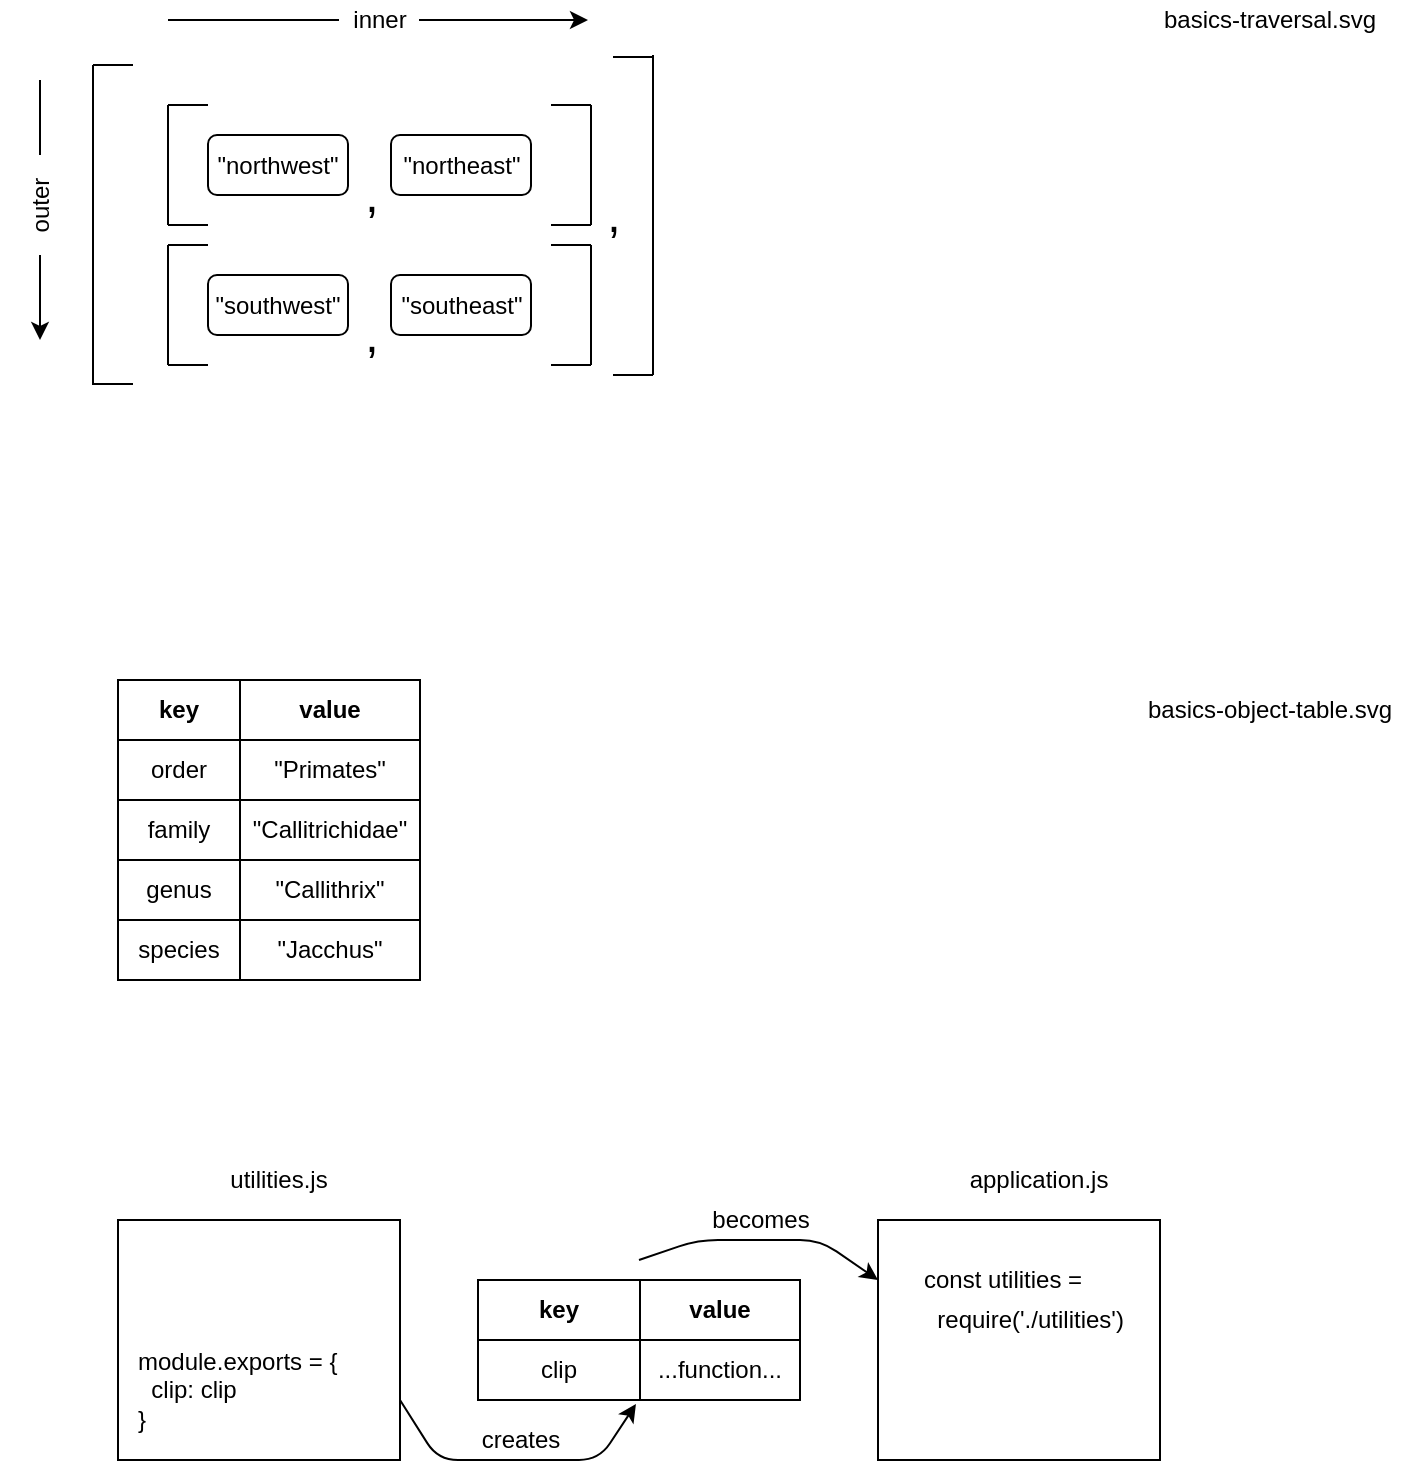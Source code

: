 <mxfile pages="1" version="11.2.5" type="device"><diagram id="yaVWIH-jsMG8yFeUNM9y" name="Page-1"><mxGraphModel dx="946" dy="682" grid="1" gridSize="10" guides="1" tooltips="1" connect="1" arrows="1" fold="1" page="1" pageScale="1" pageWidth="850" pageHeight="1100" math="0" shadow="0"><root><mxCell id="0"/><mxCell id="1" parent="0"/><mxCell id="ehCCegBhxLNUvKn-SRgZ-10" value="&quot;northwest&quot;" style="rounded=1;whiteSpace=wrap;html=1;" parent="1" vertex="1"><mxGeometry x="124" y="97.5" width="70" height="30" as="geometry"/></mxCell><mxCell id="7VUxJgYunSUiz5GQyUIl-3" value="basics-traversal.svg" style="text;html=1;strokeColor=none;fillColor=none;align=center;verticalAlign=middle;whiteSpace=wrap;rounded=0;" parent="1" vertex="1"><mxGeometry x="590" y="30" width="130" height="20" as="geometry"/></mxCell><mxCell id="zcH3vVJtxSNipSD07W4o-1" value="&quot;northeast&quot;" style="rounded=1;whiteSpace=wrap;html=1;" parent="1" vertex="1"><mxGeometry x="215.5" y="97.5" width="70" height="30" as="geometry"/></mxCell><mxCell id="zcH3vVJtxSNipSD07W4o-4" value="&quot;southwest&quot;" style="rounded=1;whiteSpace=wrap;html=1;" parent="1" vertex="1"><mxGeometry x="124" y="167.5" width="70" height="30" as="geometry"/></mxCell><mxCell id="zcH3vVJtxSNipSD07W4o-5" value="&quot;southeast&quot;" style="rounded=1;whiteSpace=wrap;html=1;" parent="1" vertex="1"><mxGeometry x="215.5" y="167.5" width="70" height="30" as="geometry"/></mxCell><mxCell id="zcH3vVJtxSNipSD07W4o-9" value="" style="group;strokeWidth=5;" parent="1" vertex="1" connectable="0"><mxGeometry x="104" y="82.5" width="20" height="60" as="geometry"/></mxCell><mxCell id="zcH3vVJtxSNipSD07W4o-6" value="" style="endArrow=none;html=1;" parent="zcH3vVJtxSNipSD07W4o-9" edge="1"><mxGeometry width="50" height="50" relative="1" as="geometry"><mxPoint y="60" as="sourcePoint"/><mxPoint as="targetPoint"/></mxGeometry></mxCell><mxCell id="zcH3vVJtxSNipSD07W4o-7" value="" style="endArrow=none;html=1;" parent="zcH3vVJtxSNipSD07W4o-9" edge="1"><mxGeometry width="50" height="50" relative="1" as="geometry"><mxPoint y="60" as="sourcePoint"/><mxPoint x="20" y="60" as="targetPoint"/></mxGeometry></mxCell><mxCell id="zcH3vVJtxSNipSD07W4o-8" value="" style="endArrow=none;html=1;" parent="zcH3vVJtxSNipSD07W4o-9" edge="1"><mxGeometry width="50" height="50" relative="1" as="geometry"><mxPoint as="sourcePoint"/><mxPoint x="20" as="targetPoint"/></mxGeometry></mxCell><mxCell id="zcH3vVJtxSNipSD07W4o-10" value="" style="group;strokeWidth=5;" parent="1" vertex="1" connectable="0"><mxGeometry x="104" y="152.5" width="20" height="60" as="geometry"/></mxCell><mxCell id="zcH3vVJtxSNipSD07W4o-11" value="" style="endArrow=none;html=1;" parent="zcH3vVJtxSNipSD07W4o-10" edge="1"><mxGeometry width="50" height="50" relative="1" as="geometry"><mxPoint y="60" as="sourcePoint"/><mxPoint as="targetPoint"/></mxGeometry></mxCell><mxCell id="zcH3vVJtxSNipSD07W4o-12" value="" style="endArrow=none;html=1;" parent="zcH3vVJtxSNipSD07W4o-10" edge="1"><mxGeometry width="50" height="50" relative="1" as="geometry"><mxPoint y="60" as="sourcePoint"/><mxPoint x="20" y="60" as="targetPoint"/></mxGeometry></mxCell><mxCell id="zcH3vVJtxSNipSD07W4o-13" value="" style="endArrow=none;html=1;" parent="zcH3vVJtxSNipSD07W4o-10" edge="1"><mxGeometry width="50" height="50" relative="1" as="geometry"><mxPoint as="sourcePoint"/><mxPoint x="20" as="targetPoint"/></mxGeometry></mxCell><mxCell id="zcH3vVJtxSNipSD07W4o-18" value="" style="group" parent="1" vertex="1" connectable="0"><mxGeometry x="295.5" y="82.5" width="20" height="60" as="geometry"/></mxCell><mxCell id="zcH3vVJtxSNipSD07W4o-15" value="" style="endArrow=none;html=1;" parent="zcH3vVJtxSNipSD07W4o-18" edge="1"><mxGeometry width="50" height="50" relative="1" as="geometry"><mxPoint x="20" as="sourcePoint"/><mxPoint x="20" y="60" as="targetPoint"/></mxGeometry></mxCell><mxCell id="zcH3vVJtxSNipSD07W4o-16" value="" style="endArrow=none;html=1;" parent="zcH3vVJtxSNipSD07W4o-18" edge="1"><mxGeometry width="50" height="50" relative="1" as="geometry"><mxPoint y="60" as="sourcePoint"/><mxPoint x="20" y="60" as="targetPoint"/></mxGeometry></mxCell><mxCell id="zcH3vVJtxSNipSD07W4o-17" value="" style="endArrow=none;html=1;" parent="zcH3vVJtxSNipSD07W4o-18" edge="1"><mxGeometry width="50" height="50" relative="1" as="geometry"><mxPoint as="sourcePoint"/><mxPoint x="20" as="targetPoint"/></mxGeometry></mxCell><mxCell id="zcH3vVJtxSNipSD07W4o-19" value="" style="group" parent="1" vertex="1" connectable="0"><mxGeometry x="295.5" y="152.5" width="20" height="60" as="geometry"/></mxCell><mxCell id="zcH3vVJtxSNipSD07W4o-20" value="" style="endArrow=none;html=1;" parent="zcH3vVJtxSNipSD07W4o-19" edge="1"><mxGeometry width="50" height="50" relative="1" as="geometry"><mxPoint x="20" as="sourcePoint"/><mxPoint x="20" y="60" as="targetPoint"/></mxGeometry></mxCell><mxCell id="zcH3vVJtxSNipSD07W4o-21" value="" style="endArrow=none;html=1;" parent="zcH3vVJtxSNipSD07W4o-19" edge="1"><mxGeometry width="50" height="50" relative="1" as="geometry"><mxPoint y="60" as="sourcePoint"/><mxPoint x="20" y="60" as="targetPoint"/></mxGeometry></mxCell><mxCell id="zcH3vVJtxSNipSD07W4o-22" value="" style="endArrow=none;html=1;" parent="zcH3vVJtxSNipSD07W4o-19" edge="1"><mxGeometry width="50" height="50" relative="1" as="geometry"><mxPoint as="sourcePoint"/><mxPoint x="20" as="targetPoint"/></mxGeometry></mxCell><mxCell id="zcH3vVJtxSNipSD07W4o-23" value="&lt;font style=&quot;font-size: 24px&quot;&gt;,&lt;/font&gt;" style="text;html=1;strokeColor=none;fillColor=none;align=center;verticalAlign=middle;whiteSpace=wrap;rounded=0;" parent="1" vertex="1"><mxGeometry x="195.5" y="117.5" width="20" height="20" as="geometry"/></mxCell><mxCell id="zcH3vVJtxSNipSD07W4o-24" value="&lt;font style=&quot;font-size: 24px&quot;&gt;,&lt;/font&gt;" style="text;html=1;strokeColor=none;fillColor=none;align=center;verticalAlign=middle;whiteSpace=wrap;rounded=0;" parent="1" vertex="1"><mxGeometry x="195.5" y="187.5" width="20" height="20" as="geometry"/></mxCell><mxCell id="zcH3vVJtxSNipSD07W4o-25" value="&lt;font style=&quot;font-size: 24px&quot;&gt;,&lt;/font&gt;" style="text;html=1;strokeColor=none;fillColor=none;align=center;verticalAlign=middle;whiteSpace=wrap;rounded=0;" parent="1" vertex="1"><mxGeometry x="316.5" y="127.5" width="20" height="20" as="geometry"/></mxCell><mxCell id="zcH3vVJtxSNipSD07W4o-30" value="" style="group" parent="1" vertex="1" connectable="0"><mxGeometry x="66.5" y="62.5" width="20" height="160" as="geometry"/></mxCell><mxCell id="zcH3vVJtxSNipSD07W4o-26" value="" style="group;strokeWidth=5;" parent="zcH3vVJtxSNipSD07W4o-30" vertex="1" connectable="0"><mxGeometry width="20" height="160" as="geometry"/></mxCell><mxCell id="zcH3vVJtxSNipSD07W4o-27" value="" style="endArrow=none;html=1;" parent="zcH3vVJtxSNipSD07W4o-26" edge="1"><mxGeometry width="50" height="50" relative="1" as="geometry"><mxPoint y="160" as="sourcePoint"/><mxPoint as="targetPoint"/></mxGeometry></mxCell><mxCell id="zcH3vVJtxSNipSD07W4o-29" value="" style="endArrow=none;html=1;" parent="zcH3vVJtxSNipSD07W4o-26" edge="1"><mxGeometry width="50" height="50" relative="1" as="geometry"><mxPoint as="sourcePoint"/><mxPoint x="20" as="targetPoint"/></mxGeometry></mxCell><mxCell id="zcH3vVJtxSNipSD07W4o-28" value="" style="endArrow=none;html=1;" parent="zcH3vVJtxSNipSD07W4o-30" edge="1"><mxGeometry width="50" height="50" relative="1" as="geometry"><mxPoint y="159.5" as="sourcePoint"/><mxPoint x="20" y="159.5" as="targetPoint"/></mxGeometry></mxCell><mxCell id="zcH3vVJtxSNipSD07W4o-31" value="" style="group;rotation=180;" parent="1" vertex="1" connectable="0"><mxGeometry x="326.5" y="57.5" width="20" height="160" as="geometry"/></mxCell><mxCell id="zcH3vVJtxSNipSD07W4o-32" value="" style="group;strokeWidth=5;rotation=180;" parent="zcH3vVJtxSNipSD07W4o-31" vertex="1" connectable="0"><mxGeometry width="20" height="160" as="geometry"/></mxCell><mxCell id="zcH3vVJtxSNipSD07W4o-33" value="" style="endArrow=none;html=1;fontStyle=4" parent="zcH3vVJtxSNipSD07W4o-32" edge="1"><mxGeometry width="50" height="50" relative="1" as="geometry"><mxPoint x="20" as="sourcePoint"/><mxPoint x="20" y="160" as="targetPoint"/></mxGeometry></mxCell><mxCell id="zcH3vVJtxSNipSD07W4o-34" value="" style="endArrow=none;html=1;" parent="zcH3vVJtxSNipSD07W4o-32" edge="1"><mxGeometry width="50" height="50" relative="1" as="geometry"><mxPoint x="20" y="160" as="sourcePoint"/><mxPoint y="160" as="targetPoint"/></mxGeometry></mxCell><mxCell id="zcH3vVJtxSNipSD07W4o-35" value="" style="endArrow=none;html=1;" parent="zcH3vVJtxSNipSD07W4o-31" edge="1"><mxGeometry width="50" height="50" relative="1" as="geometry"><mxPoint x="20" y="1" as="sourcePoint"/><mxPoint y="1" as="targetPoint"/></mxGeometry></mxCell><mxCell id="zcH3vVJtxSNipSD07W4o-36" value="outer" style="text;html=1;strokeColor=none;fillColor=none;align=center;verticalAlign=middle;whiteSpace=wrap;rounded=0;direction=south;rotation=-90;" parent="1" vertex="1"><mxGeometry x="15" y="112.5" width="50" height="40" as="geometry"/></mxCell><mxCell id="zcH3vVJtxSNipSD07W4o-37" value="" style="endArrow=none;html=1;exitX=0.5;exitY=0;exitDx=0;exitDy=0;" parent="1" source="zcH3vVJtxSNipSD07W4o-36" edge="1"><mxGeometry width="50" height="50" relative="1" as="geometry"><mxPoint x="20" y="300" as="sourcePoint"/><mxPoint x="40" y="70" as="targetPoint"/></mxGeometry></mxCell><mxCell id="zcH3vVJtxSNipSD07W4o-38" value="" style="endArrow=classic;html=1;exitX=0.5;exitY=1;exitDx=0;exitDy=0;" parent="1" source="zcH3vVJtxSNipSD07W4o-36" edge="1"><mxGeometry width="50" height="50" relative="1" as="geometry"><mxPoint x="20" y="300" as="sourcePoint"/><mxPoint x="40" y="200" as="targetPoint"/></mxGeometry></mxCell><mxCell id="zcH3vVJtxSNipSD07W4o-39" value="inner" style="text;html=1;strokeColor=none;fillColor=none;align=center;verticalAlign=middle;whiteSpace=wrap;rounded=0;" parent="1" vertex="1"><mxGeometry x="189.5" y="30" width="40" height="20" as="geometry"/></mxCell><mxCell id="zcH3vVJtxSNipSD07W4o-40" value="" style="endArrow=none;html=1;entryX=0;entryY=0.5;entryDx=0;entryDy=0;" parent="1" target="zcH3vVJtxSNipSD07W4o-39" edge="1"><mxGeometry width="50" height="50" relative="1" as="geometry"><mxPoint x="104" y="40" as="sourcePoint"/><mxPoint x="54" y="250" as="targetPoint"/></mxGeometry></mxCell><mxCell id="zcH3vVJtxSNipSD07W4o-41" value="" style="endArrow=classic;html=1;exitX=1;exitY=0.5;exitDx=0;exitDy=0;" parent="1" source="zcH3vVJtxSNipSD07W4o-39" edge="1"><mxGeometry width="50" height="50" relative="1" as="geometry"><mxPoint x="4" y="300" as="sourcePoint"/><mxPoint x="314" y="40" as="targetPoint"/></mxGeometry></mxCell><mxCell id="zcH3vVJtxSNipSD07W4o-43" value="order" style="rounded=0;whiteSpace=wrap;html=1;strokeWidth=1;fillColor=none;align=center;" parent="1" vertex="1"><mxGeometry x="79" y="400" width="61" height="30" as="geometry"/></mxCell><mxCell id="zcH3vVJtxSNipSD07W4o-44" value="family" style="rounded=0;whiteSpace=wrap;html=1;strokeWidth=1;fillColor=none;align=center;" parent="1" vertex="1"><mxGeometry x="79" y="430" width="61" height="30" as="geometry"/></mxCell><mxCell id="zcH3vVJtxSNipSD07W4o-45" value="genus" style="rounded=0;whiteSpace=wrap;html=1;strokeWidth=1;fillColor=none;align=center;" parent="1" vertex="1"><mxGeometry x="79" y="460" width="61" height="30" as="geometry"/></mxCell><mxCell id="zcH3vVJtxSNipSD07W4o-46" value="species" style="rounded=0;whiteSpace=wrap;html=1;strokeWidth=1;fillColor=none;align=center;" parent="1" vertex="1"><mxGeometry x="79" y="490" width="61" height="30" as="geometry"/></mxCell><mxCell id="zcH3vVJtxSNipSD07W4o-47" value="&lt;b&gt;key&lt;/b&gt;" style="rounded=0;whiteSpace=wrap;html=1;strokeWidth=1;fillColor=none;align=center;" parent="1" vertex="1"><mxGeometry x="79" y="370" width="61" height="30" as="geometry"/></mxCell><mxCell id="zcH3vVJtxSNipSD07W4o-48" value="&quot;Primates&quot;" style="rounded=0;whiteSpace=wrap;html=1;strokeWidth=1;fillColor=none;align=center;" parent="1" vertex="1"><mxGeometry x="140" y="400" width="90" height="30" as="geometry"/></mxCell><mxCell id="zcH3vVJtxSNipSD07W4o-49" value="&quot;Callitrichidae&quot;" style="rounded=0;whiteSpace=wrap;html=1;strokeWidth=1;fillColor=none;align=center;" parent="1" vertex="1"><mxGeometry x="140" y="430" width="90" height="30" as="geometry"/></mxCell><mxCell id="zcH3vVJtxSNipSD07W4o-50" value="&quot;Callithrix&quot;" style="rounded=0;whiteSpace=wrap;html=1;strokeWidth=1;fillColor=none;align=center;" parent="1" vertex="1"><mxGeometry x="140" y="460" width="90" height="30" as="geometry"/></mxCell><mxCell id="zcH3vVJtxSNipSD07W4o-51" value="&quot;Jacchus&quot;" style="rounded=0;whiteSpace=wrap;html=1;strokeWidth=1;fillColor=none;align=center;" parent="1" vertex="1"><mxGeometry x="140" y="490" width="90" height="30" as="geometry"/></mxCell><mxCell id="zcH3vVJtxSNipSD07W4o-52" value="&lt;b&gt;value&lt;/b&gt;" style="rounded=0;whiteSpace=wrap;html=1;strokeWidth=1;fillColor=none;align=center;" parent="1" vertex="1"><mxGeometry x="140" y="370" width="90" height="30" as="geometry"/></mxCell><mxCell id="zcH3vVJtxSNipSD07W4o-53" value="basics-object-table.svg" style="text;html=1;strokeColor=none;fillColor=none;align=center;verticalAlign=middle;whiteSpace=wrap;rounded=0;" parent="1" vertex="1"><mxGeometry x="590" y="375" width="130" height="20" as="geometry"/></mxCell><mxCell id="zcH3vVJtxSNipSD07W4o-54" value="" style="rounded=0;whiteSpace=wrap;html=1;strokeWidth=1;fillColor=none;align=center;" parent="1" vertex="1"><mxGeometry x="79" y="640" width="141" height="120" as="geometry"/></mxCell><mxCell id="zcH3vVJtxSNipSD07W4o-55" value="utilities.js" style="text;html=1;strokeColor=none;fillColor=none;align=center;verticalAlign=middle;whiteSpace=wrap;rounded=0;" parent="1" vertex="1"><mxGeometry x="122" y="610" width="75" height="20" as="geometry"/></mxCell><mxCell id="zcH3vVJtxSNipSD07W4o-61" value="application.js" style="text;html=1;strokeColor=none;fillColor=none;align=center;verticalAlign=middle;whiteSpace=wrap;rounded=0;" parent="1" vertex="1"><mxGeometry x="502" y="610" width="75" height="20" as="geometry"/></mxCell><mxCell id="zcH3vVJtxSNipSD07W4o-62" value="&lt;div align=&quot;left&quot;&gt;module.exports = {&lt;br&gt;&amp;nbsp; clip: clip&lt;br&gt;}&lt;/div&gt;" style="text;html=1;strokeColor=none;fillColor=none;align=left;verticalAlign=middle;whiteSpace=wrap;rounded=0;" parent="1" vertex="1"><mxGeometry x="87" y="695" width="110" height="60" as="geometry"/></mxCell><mxCell id="zcH3vVJtxSNipSD07W4o-63" value="" style="rounded=0;whiteSpace=wrap;html=1;strokeWidth=1;fillColor=none;align=center;" parent="1" vertex="1"><mxGeometry x="459" y="640" width="141" height="120" as="geometry"/></mxCell><mxCell id="zcH3vVJtxSNipSD07W4o-64" value="&lt;b&gt;key&lt;/b&gt;" style="rounded=0;whiteSpace=wrap;html=1;strokeWidth=1;fillColor=none;align=center;" parent="1" vertex="1"><mxGeometry x="259" y="670" width="81" height="30" as="geometry"/></mxCell><mxCell id="zcH3vVJtxSNipSD07W4o-65" value="&lt;b&gt;value&lt;/b&gt;" style="rounded=0;whiteSpace=wrap;html=1;strokeWidth=1;fillColor=none;align=center;" parent="1" vertex="1"><mxGeometry x="340" y="670" width="80" height="30" as="geometry"/></mxCell><mxCell id="zcH3vVJtxSNipSD07W4o-68" value="clip" style="rounded=0;whiteSpace=wrap;html=1;strokeWidth=1;fillColor=none;align=center;" parent="1" vertex="1"><mxGeometry x="259" y="700" width="81" height="30" as="geometry"/></mxCell><mxCell id="zcH3vVJtxSNipSD07W4o-69" value="...function..." style="rounded=0;whiteSpace=wrap;html=1;strokeWidth=1;fillColor=none;align=center;" parent="1" vertex="1"><mxGeometry x="340" y="700" width="80" height="30" as="geometry"/></mxCell><mxCell id="zcH3vVJtxSNipSD07W4o-70" value="&lt;div&gt;const utilities =&lt;/div&gt;" style="text;html=1;strokeColor=none;fillColor=none;align=left;verticalAlign=middle;whiteSpace=wrap;rounded=0;" parent="1" vertex="1"><mxGeometry x="480" y="660" width="120" height="20" as="geometry"/></mxCell><mxCell id="zcH3vVJtxSNipSD07W4o-71" value="" style="endArrow=classic;html=1;exitX=1;exitY=0.75;exitDx=0;exitDy=0;entryX=0.975;entryY=1.067;entryDx=0;entryDy=0;entryPerimeter=0;" parent="1" source="zcH3vVJtxSNipSD07W4o-54" target="zcH3vVJtxSNipSD07W4o-68" edge="1"><mxGeometry width="50" height="50" relative="1" as="geometry"><mxPoint x="229.5" y="760" as="sourcePoint"/><mxPoint x="329.5" y="740" as="targetPoint"/><Array as="points"><mxPoint x="239" y="760"/><mxPoint x="319.5" y="760"/></Array></mxGeometry></mxCell><mxCell id="zcH3vVJtxSNipSD07W4o-72" value="creates " style="text;html=1;resizable=0;points=[];align=center;verticalAlign=middle;labelBackgroundColor=#ffffff;" parent="zcH3vVJtxSNipSD07W4o-71" vertex="1" connectable="0"><mxGeometry x="0.016" y="-1" relative="1" as="geometry"><mxPoint x="0.5" y="-11" as="offset"/></mxGeometry></mxCell><mxCell id="zcH3vVJtxSNipSD07W4o-73" value="" style="endArrow=classic;html=1;entryX=0;entryY=0.25;entryDx=0;entryDy=0;" parent="1" target="zcH3vVJtxSNipSD07W4o-63" edge="1"><mxGeometry width="50" height="50" relative="1" as="geometry"><mxPoint x="339.5" y="660" as="sourcePoint"/><mxPoint x="449.5" y="625" as="targetPoint"/><Array as="points"><mxPoint x="369" y="650"/><mxPoint x="430" y="650"/></Array></mxGeometry></mxCell><mxCell id="zcH3vVJtxSNipSD07W4o-74" value="becomes" style="text;html=1;resizable=0;points=[];align=center;verticalAlign=middle;labelBackgroundColor=#ffffff;" parent="zcH3vVJtxSNipSD07W4o-73" vertex="1" connectable="0"><mxGeometry x="0.054" y="1" relative="1" as="geometry"><mxPoint x="-5" y="-9" as="offset"/></mxGeometry></mxCell><mxCell id="v8lyFmRBU1-BNX0h1v4W-1" value="&lt;div&gt;&lt;span&gt;&amp;nbsp; require('./utilities')&lt;/span&gt;&lt;br&gt;&lt;/div&gt;" style="text;html=1;strokeColor=none;fillColor=none;align=left;verticalAlign=middle;whiteSpace=wrap;rounded=0;" vertex="1" parent="1"><mxGeometry x="480" y="680" width="120" height="20" as="geometry"/></mxCell></root></mxGraphModel></diagram></mxfile>